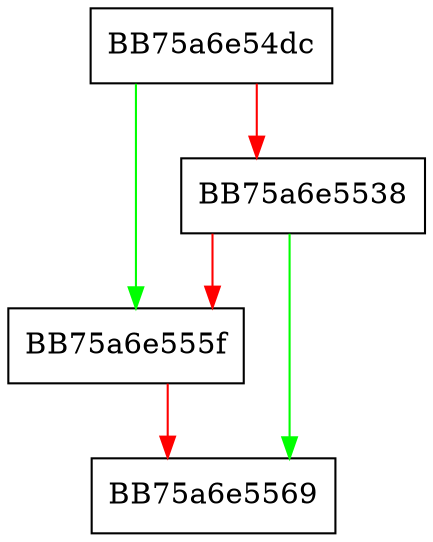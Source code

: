 digraph SetFileAttributesUsingHandle {
  node [shape="box"];
  graph [splines=ortho];
  BB75a6e54dc -> BB75a6e555f [color="green"];
  BB75a6e54dc -> BB75a6e5538 [color="red"];
  BB75a6e5538 -> BB75a6e5569 [color="green"];
  BB75a6e5538 -> BB75a6e555f [color="red"];
  BB75a6e555f -> BB75a6e5569 [color="red"];
}